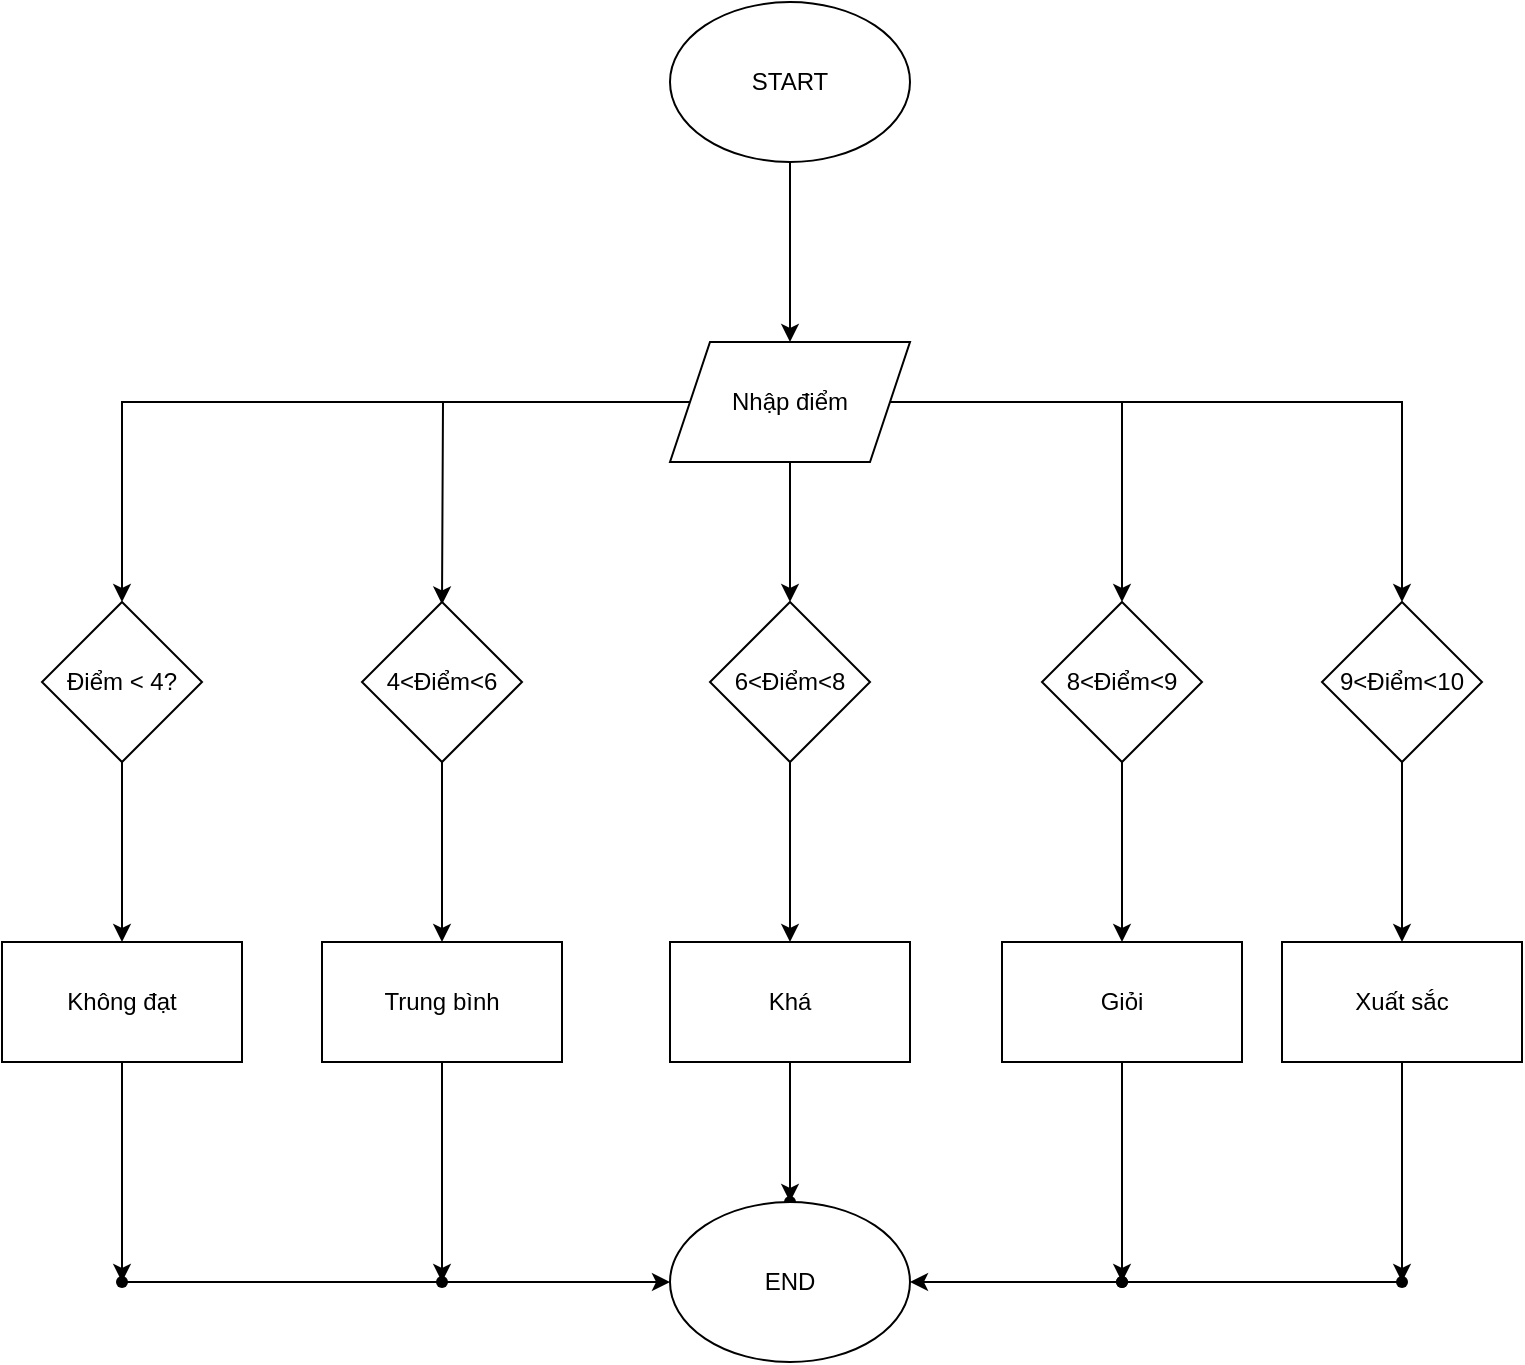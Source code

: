 <mxfile version="24.8.6">
  <diagram id="C5RBs43oDa-KdzZeNtuy" name="Page-1">
    <mxGraphModel dx="1050" dy="522" grid="1" gridSize="10" guides="1" tooltips="1" connect="1" arrows="1" fold="1" page="1" pageScale="1" pageWidth="827" pageHeight="1169" math="0" shadow="0">
      <root>
        <mxCell id="WIyWlLk6GJQsqaUBKTNV-0" />
        <mxCell id="WIyWlLk6GJQsqaUBKTNV-1" parent="WIyWlLk6GJQsqaUBKTNV-0" />
        <mxCell id="scd1Hp1tuSgseMVzI6K6-2" value="" style="edgeStyle=orthogonalEdgeStyle;rounded=0;orthogonalLoop=1;jettySize=auto;html=1;" edge="1" parent="WIyWlLk6GJQsqaUBKTNV-1" source="scd1Hp1tuSgseMVzI6K6-0" target="scd1Hp1tuSgseMVzI6K6-1">
          <mxGeometry relative="1" as="geometry" />
        </mxCell>
        <mxCell id="scd1Hp1tuSgseMVzI6K6-0" value="START" style="ellipse;whiteSpace=wrap;html=1;" vertex="1" parent="WIyWlLk6GJQsqaUBKTNV-1">
          <mxGeometry x="354" y="30" width="120" height="80" as="geometry" />
        </mxCell>
        <mxCell id="scd1Hp1tuSgseMVzI6K6-4" value="" style="edgeStyle=orthogonalEdgeStyle;rounded=0;orthogonalLoop=1;jettySize=auto;html=1;" edge="1" parent="WIyWlLk6GJQsqaUBKTNV-1" source="scd1Hp1tuSgseMVzI6K6-1" target="scd1Hp1tuSgseMVzI6K6-3">
          <mxGeometry relative="1" as="geometry" />
        </mxCell>
        <mxCell id="scd1Hp1tuSgseMVzI6K6-6" value="" style="edgeStyle=orthogonalEdgeStyle;rounded=0;orthogonalLoop=1;jettySize=auto;html=1;" edge="1" parent="WIyWlLk6GJQsqaUBKTNV-1" source="scd1Hp1tuSgseMVzI6K6-1">
          <mxGeometry relative="1" as="geometry">
            <mxPoint x="240" y="331.25" as="targetPoint" />
          </mxGeometry>
        </mxCell>
        <mxCell id="scd1Hp1tuSgseMVzI6K6-8" value="" style="edgeStyle=orthogonalEdgeStyle;rounded=0;orthogonalLoop=1;jettySize=auto;html=1;" edge="1" parent="WIyWlLk6GJQsqaUBKTNV-1" source="scd1Hp1tuSgseMVzI6K6-1" target="scd1Hp1tuSgseMVzI6K6-7">
          <mxGeometry relative="1" as="geometry" />
        </mxCell>
        <mxCell id="scd1Hp1tuSgseMVzI6K6-10" value="" style="edgeStyle=orthogonalEdgeStyle;rounded=0;orthogonalLoop=1;jettySize=auto;html=1;" edge="1" parent="WIyWlLk6GJQsqaUBKTNV-1" source="scd1Hp1tuSgseMVzI6K6-1" target="scd1Hp1tuSgseMVzI6K6-9">
          <mxGeometry relative="1" as="geometry" />
        </mxCell>
        <mxCell id="scd1Hp1tuSgseMVzI6K6-12" value="" style="edgeStyle=orthogonalEdgeStyle;rounded=0;orthogonalLoop=1;jettySize=auto;html=1;" edge="1" parent="WIyWlLk6GJQsqaUBKTNV-1" source="scd1Hp1tuSgseMVzI6K6-1" target="scd1Hp1tuSgseMVzI6K6-11">
          <mxGeometry relative="1" as="geometry" />
        </mxCell>
        <mxCell id="scd1Hp1tuSgseMVzI6K6-1" value="Nhập điểm" style="shape=parallelogram;perimeter=parallelogramPerimeter;whiteSpace=wrap;html=1;fixedSize=1;" vertex="1" parent="WIyWlLk6GJQsqaUBKTNV-1">
          <mxGeometry x="354" y="200" width="120" height="60" as="geometry" />
        </mxCell>
        <mxCell id="scd1Hp1tuSgseMVzI6K6-14" value="" style="edgeStyle=orthogonalEdgeStyle;rounded=0;orthogonalLoop=1;jettySize=auto;html=1;" edge="1" parent="WIyWlLk6GJQsqaUBKTNV-1" source="scd1Hp1tuSgseMVzI6K6-3" target="scd1Hp1tuSgseMVzI6K6-13">
          <mxGeometry relative="1" as="geometry" />
        </mxCell>
        <mxCell id="scd1Hp1tuSgseMVzI6K6-3" value="Điểm &amp;lt; 4?" style="rhombus;whiteSpace=wrap;html=1;" vertex="1" parent="WIyWlLk6GJQsqaUBKTNV-1">
          <mxGeometry x="40" y="330" width="80" height="80" as="geometry" />
        </mxCell>
        <mxCell id="scd1Hp1tuSgseMVzI6K6-24" value="" style="edgeStyle=orthogonalEdgeStyle;rounded=0;orthogonalLoop=1;jettySize=auto;html=1;" edge="1" parent="WIyWlLk6GJQsqaUBKTNV-1" source="scd1Hp1tuSgseMVzI6K6-7" target="scd1Hp1tuSgseMVzI6K6-23">
          <mxGeometry relative="1" as="geometry" />
        </mxCell>
        <mxCell id="scd1Hp1tuSgseMVzI6K6-7" value="9&amp;lt;Điểm&amp;lt;10" style="rhombus;whiteSpace=wrap;html=1;" vertex="1" parent="WIyWlLk6GJQsqaUBKTNV-1">
          <mxGeometry x="680" y="330" width="80" height="80" as="geometry" />
        </mxCell>
        <mxCell id="scd1Hp1tuSgseMVzI6K6-22" value="" style="edgeStyle=orthogonalEdgeStyle;rounded=0;orthogonalLoop=1;jettySize=auto;html=1;" edge="1" parent="WIyWlLk6GJQsqaUBKTNV-1" source="scd1Hp1tuSgseMVzI6K6-9" target="scd1Hp1tuSgseMVzI6K6-21">
          <mxGeometry relative="1" as="geometry" />
        </mxCell>
        <mxCell id="scd1Hp1tuSgseMVzI6K6-9" value="8&amp;lt;Điểm&amp;lt;9" style="rhombus;whiteSpace=wrap;html=1;" vertex="1" parent="WIyWlLk6GJQsqaUBKTNV-1">
          <mxGeometry x="540" y="330" width="80" height="80" as="geometry" />
        </mxCell>
        <mxCell id="scd1Hp1tuSgseMVzI6K6-20" value="" style="edgeStyle=orthogonalEdgeStyle;rounded=0;orthogonalLoop=1;jettySize=auto;html=1;" edge="1" parent="WIyWlLk6GJQsqaUBKTNV-1" source="scd1Hp1tuSgseMVzI6K6-11" target="scd1Hp1tuSgseMVzI6K6-19">
          <mxGeometry relative="1" as="geometry" />
        </mxCell>
        <mxCell id="scd1Hp1tuSgseMVzI6K6-11" value="6&amp;lt;Điểm&amp;lt;8" style="rhombus;whiteSpace=wrap;html=1;" vertex="1" parent="WIyWlLk6GJQsqaUBKTNV-1">
          <mxGeometry x="374" y="330" width="80" height="80" as="geometry" />
        </mxCell>
        <mxCell id="scd1Hp1tuSgseMVzI6K6-37" value="" style="edgeStyle=orthogonalEdgeStyle;rounded=0;orthogonalLoop=1;jettySize=auto;html=1;" edge="1" parent="WIyWlLk6GJQsqaUBKTNV-1" source="scd1Hp1tuSgseMVzI6K6-13" target="scd1Hp1tuSgseMVzI6K6-36">
          <mxGeometry relative="1" as="geometry" />
        </mxCell>
        <mxCell id="scd1Hp1tuSgseMVzI6K6-13" value="Không đạt" style="whiteSpace=wrap;html=1;" vertex="1" parent="WIyWlLk6GJQsqaUBKTNV-1">
          <mxGeometry x="20" y="500" width="120" height="60" as="geometry" />
        </mxCell>
        <mxCell id="scd1Hp1tuSgseMVzI6K6-18" value="" style="edgeStyle=orthogonalEdgeStyle;rounded=0;orthogonalLoop=1;jettySize=auto;html=1;" edge="1" parent="WIyWlLk6GJQsqaUBKTNV-1" source="scd1Hp1tuSgseMVzI6K6-16" target="scd1Hp1tuSgseMVzI6K6-17">
          <mxGeometry relative="1" as="geometry" />
        </mxCell>
        <mxCell id="scd1Hp1tuSgseMVzI6K6-16" value="4&amp;lt;Điểm&amp;lt;6" style="rhombus;whiteSpace=wrap;html=1;" vertex="1" parent="WIyWlLk6GJQsqaUBKTNV-1">
          <mxGeometry x="200" y="330" width="80" height="80" as="geometry" />
        </mxCell>
        <mxCell id="scd1Hp1tuSgseMVzI6K6-44" value="" style="edgeStyle=orthogonalEdgeStyle;rounded=0;orthogonalLoop=1;jettySize=auto;html=1;" edge="1" parent="WIyWlLk6GJQsqaUBKTNV-1" source="scd1Hp1tuSgseMVzI6K6-17" target="scd1Hp1tuSgseMVzI6K6-43">
          <mxGeometry relative="1" as="geometry" />
        </mxCell>
        <mxCell id="scd1Hp1tuSgseMVzI6K6-17" value="Trung bình" style="whiteSpace=wrap;html=1;" vertex="1" parent="WIyWlLk6GJQsqaUBKTNV-1">
          <mxGeometry x="180" y="500" width="120" height="60" as="geometry" />
        </mxCell>
        <mxCell id="scd1Hp1tuSgseMVzI6K6-26" value="" style="edgeStyle=orthogonalEdgeStyle;rounded=0;orthogonalLoop=1;jettySize=auto;html=1;" edge="1" parent="WIyWlLk6GJQsqaUBKTNV-1" source="scd1Hp1tuSgseMVzI6K6-19" target="scd1Hp1tuSgseMVzI6K6-25">
          <mxGeometry relative="1" as="geometry" />
        </mxCell>
        <mxCell id="scd1Hp1tuSgseMVzI6K6-19" value="Khá" style="whiteSpace=wrap;html=1;" vertex="1" parent="WIyWlLk6GJQsqaUBKTNV-1">
          <mxGeometry x="354" y="500" width="120" height="60" as="geometry" />
        </mxCell>
        <mxCell id="scd1Hp1tuSgseMVzI6K6-29" value="" style="edgeStyle=orthogonalEdgeStyle;rounded=0;orthogonalLoop=1;jettySize=auto;html=1;" edge="1" parent="WIyWlLk6GJQsqaUBKTNV-1" source="scd1Hp1tuSgseMVzI6K6-21" target="scd1Hp1tuSgseMVzI6K6-28">
          <mxGeometry relative="1" as="geometry" />
        </mxCell>
        <mxCell id="scd1Hp1tuSgseMVzI6K6-21" value="Giỏi" style="whiteSpace=wrap;html=1;" vertex="1" parent="WIyWlLk6GJQsqaUBKTNV-1">
          <mxGeometry x="520" y="500" width="120" height="60" as="geometry" />
        </mxCell>
        <mxCell id="scd1Hp1tuSgseMVzI6K6-31" value="" style="edgeStyle=orthogonalEdgeStyle;rounded=0;orthogonalLoop=1;jettySize=auto;html=1;" edge="1" parent="WIyWlLk6GJQsqaUBKTNV-1" source="scd1Hp1tuSgseMVzI6K6-23" target="scd1Hp1tuSgseMVzI6K6-30">
          <mxGeometry relative="1" as="geometry" />
        </mxCell>
        <mxCell id="scd1Hp1tuSgseMVzI6K6-23" value="Xuất sắc" style="whiteSpace=wrap;html=1;" vertex="1" parent="WIyWlLk6GJQsqaUBKTNV-1">
          <mxGeometry x="660" y="500" width="120" height="60" as="geometry" />
        </mxCell>
        <mxCell id="scd1Hp1tuSgseMVzI6K6-25" value="" style="shape=waypoint;sketch=0;size=6;pointerEvents=1;points=[];fillColor=default;resizable=0;rotatable=0;perimeter=centerPerimeter;snapToPoint=1;" vertex="1" parent="WIyWlLk6GJQsqaUBKTNV-1">
          <mxGeometry x="404" y="620" width="20" height="20" as="geometry" />
        </mxCell>
        <mxCell id="scd1Hp1tuSgseMVzI6K6-27" value="END" style="ellipse;whiteSpace=wrap;html=1;" vertex="1" parent="WIyWlLk6GJQsqaUBKTNV-1">
          <mxGeometry x="354" y="630" width="120" height="80" as="geometry" />
        </mxCell>
        <mxCell id="scd1Hp1tuSgseMVzI6K6-32" value="" style="edgeStyle=orthogonalEdgeStyle;rounded=0;orthogonalLoop=1;jettySize=auto;html=1;exitX=0.24;exitY=0.74;exitDx=0;exitDy=0;exitPerimeter=0;" edge="1" parent="WIyWlLk6GJQsqaUBKTNV-1" source="scd1Hp1tuSgseMVzI6K6-30" target="scd1Hp1tuSgseMVzI6K6-27">
          <mxGeometry relative="1" as="geometry" />
        </mxCell>
        <mxCell id="scd1Hp1tuSgseMVzI6K6-28" value="" style="shape=waypoint;sketch=0;size=6;pointerEvents=1;points=[];fillColor=default;resizable=0;rotatable=0;perimeter=centerPerimeter;snapToPoint=1;" vertex="1" parent="WIyWlLk6GJQsqaUBKTNV-1">
          <mxGeometry x="570" y="660" width="20" height="20" as="geometry" />
        </mxCell>
        <mxCell id="scd1Hp1tuSgseMVzI6K6-30" value="" style="shape=waypoint;sketch=0;size=6;pointerEvents=1;points=[];fillColor=default;resizable=0;rotatable=0;perimeter=centerPerimeter;snapToPoint=1;" vertex="1" parent="WIyWlLk6GJQsqaUBKTNV-1">
          <mxGeometry x="710" y="660" width="20" height="20" as="geometry" />
        </mxCell>
        <mxCell id="scd1Hp1tuSgseMVzI6K6-33" value="" style="shape=waypoint;sketch=0;size=6;pointerEvents=1;points=[];fillColor=default;resizable=0;rotatable=0;perimeter=centerPerimeter;snapToPoint=1;" vertex="1" parent="WIyWlLk6GJQsqaUBKTNV-1">
          <mxGeometry x="570" y="660" width="20" height="20" as="geometry" />
        </mxCell>
        <mxCell id="scd1Hp1tuSgseMVzI6K6-39" value="" style="edgeStyle=orthogonalEdgeStyle;rounded=0;orthogonalLoop=1;jettySize=auto;html=1;entryX=0;entryY=0.5;entryDx=0;entryDy=0;" edge="1" parent="WIyWlLk6GJQsqaUBKTNV-1" source="scd1Hp1tuSgseMVzI6K6-36" target="scd1Hp1tuSgseMVzI6K6-27">
          <mxGeometry relative="1" as="geometry">
            <mxPoint x="180" y="670" as="targetPoint" />
          </mxGeometry>
        </mxCell>
        <mxCell id="scd1Hp1tuSgseMVzI6K6-36" value="" style="shape=waypoint;sketch=0;size=6;pointerEvents=1;points=[];fillColor=default;resizable=0;rotatable=0;perimeter=centerPerimeter;snapToPoint=1;" vertex="1" parent="WIyWlLk6GJQsqaUBKTNV-1">
          <mxGeometry x="70" y="660" width="20" height="20" as="geometry" />
        </mxCell>
        <mxCell id="scd1Hp1tuSgseMVzI6K6-43" value="" style="shape=waypoint;sketch=0;size=6;pointerEvents=1;points=[];fillColor=default;resizable=0;rotatable=0;perimeter=centerPerimeter;snapToPoint=1;" vertex="1" parent="WIyWlLk6GJQsqaUBKTNV-1">
          <mxGeometry x="230" y="660" width="20" height="20" as="geometry" />
        </mxCell>
      </root>
    </mxGraphModel>
  </diagram>
</mxfile>
